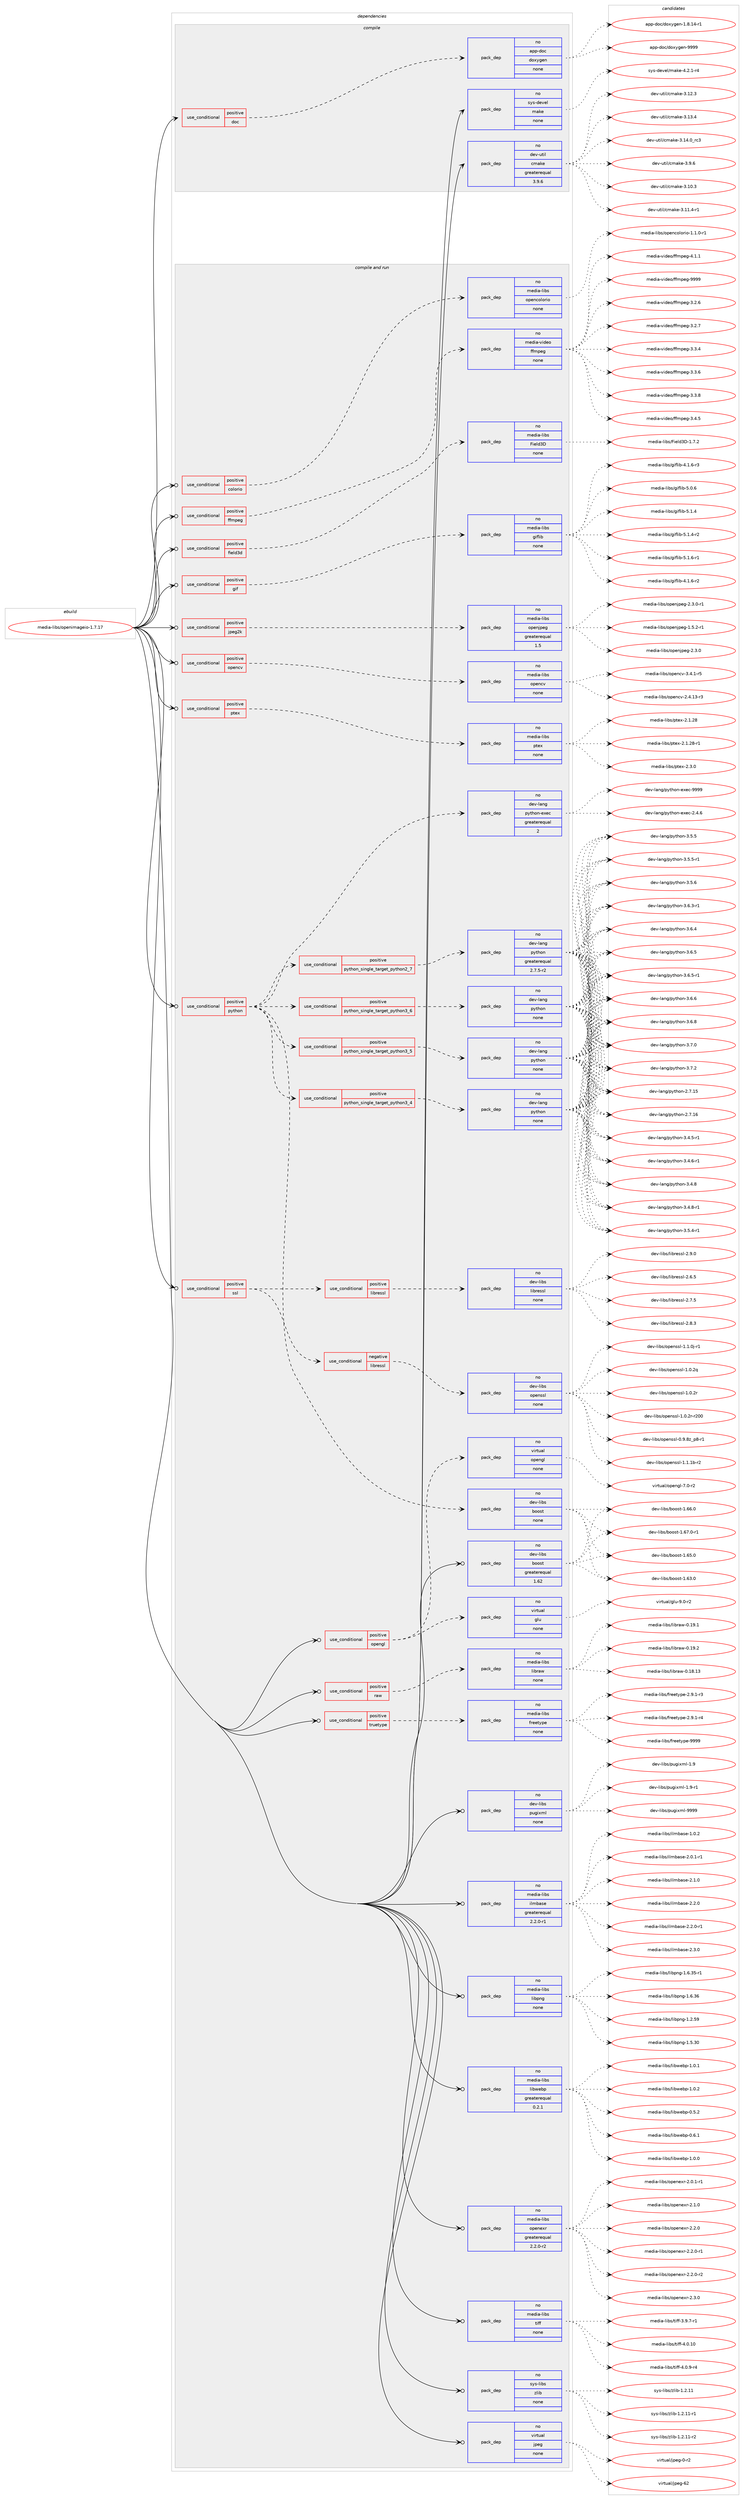 digraph prolog {

# *************
# Graph options
# *************

newrank=true;
concentrate=true;
compound=true;
graph [rankdir=LR,fontname=Helvetica,fontsize=10,ranksep=1.5];#, ranksep=2.5, nodesep=0.2];
edge  [arrowhead=vee];
node  [fontname=Helvetica,fontsize=10];

# **********
# The ebuild
# **********

subgraph cluster_leftcol {
color=gray;
rank=same;
label=<<i>ebuild</i>>;
id [label="media-libs/openimageio-1.7.17", color=red, width=4, href="../media-libs/openimageio-1.7.17.svg"];
}

# ****************
# The dependencies
# ****************

subgraph cluster_midcol {
color=gray;
label=<<i>dependencies</i>>;
subgraph cluster_compile {
fillcolor="#eeeeee";
style=filled;
label=<<i>compile</i>>;
subgraph cond435678 {
dependency1617264 [label=<<TABLE BORDER="0" CELLBORDER="1" CELLSPACING="0" CELLPADDING="4"><TR><TD ROWSPAN="3" CELLPADDING="10">use_conditional</TD></TR><TR><TD>positive</TD></TR><TR><TD>doc</TD></TR></TABLE>>, shape=none, color=red];
subgraph pack1155541 {
dependency1617265 [label=<<TABLE BORDER="0" CELLBORDER="1" CELLSPACING="0" CELLPADDING="4" WIDTH="220"><TR><TD ROWSPAN="6" CELLPADDING="30">pack_dep</TD></TR><TR><TD WIDTH="110">no</TD></TR><TR><TD>app-doc</TD></TR><TR><TD>doxygen</TD></TR><TR><TD>none</TD></TR><TR><TD></TD></TR></TABLE>>, shape=none, color=blue];
}
dependency1617264:e -> dependency1617265:w [weight=20,style="dashed",arrowhead="vee"];
}
id:e -> dependency1617264:w [weight=20,style="solid",arrowhead="vee"];
subgraph pack1155542 {
dependency1617266 [label=<<TABLE BORDER="0" CELLBORDER="1" CELLSPACING="0" CELLPADDING="4" WIDTH="220"><TR><TD ROWSPAN="6" CELLPADDING="30">pack_dep</TD></TR><TR><TD WIDTH="110">no</TD></TR><TR><TD>dev-util</TD></TR><TR><TD>cmake</TD></TR><TR><TD>greaterequal</TD></TR><TR><TD>3.9.6</TD></TR></TABLE>>, shape=none, color=blue];
}
id:e -> dependency1617266:w [weight=20,style="solid",arrowhead="vee"];
subgraph pack1155543 {
dependency1617267 [label=<<TABLE BORDER="0" CELLBORDER="1" CELLSPACING="0" CELLPADDING="4" WIDTH="220"><TR><TD ROWSPAN="6" CELLPADDING="30">pack_dep</TD></TR><TR><TD WIDTH="110">no</TD></TR><TR><TD>sys-devel</TD></TR><TR><TD>make</TD></TR><TR><TD>none</TD></TR><TR><TD></TD></TR></TABLE>>, shape=none, color=blue];
}
id:e -> dependency1617267:w [weight=20,style="solid",arrowhead="vee"];
}
subgraph cluster_compileandrun {
fillcolor="#eeeeee";
style=filled;
label=<<i>compile and run</i>>;
subgraph cond435679 {
dependency1617268 [label=<<TABLE BORDER="0" CELLBORDER="1" CELLSPACING="0" CELLPADDING="4"><TR><TD ROWSPAN="3" CELLPADDING="10">use_conditional</TD></TR><TR><TD>positive</TD></TR><TR><TD>colorio</TD></TR></TABLE>>, shape=none, color=red];
subgraph pack1155544 {
dependency1617269 [label=<<TABLE BORDER="0" CELLBORDER="1" CELLSPACING="0" CELLPADDING="4" WIDTH="220"><TR><TD ROWSPAN="6" CELLPADDING="30">pack_dep</TD></TR><TR><TD WIDTH="110">no</TD></TR><TR><TD>media-libs</TD></TR><TR><TD>opencolorio</TD></TR><TR><TD>none</TD></TR><TR><TD></TD></TR></TABLE>>, shape=none, color=blue];
}
dependency1617268:e -> dependency1617269:w [weight=20,style="dashed",arrowhead="vee"];
}
id:e -> dependency1617268:w [weight=20,style="solid",arrowhead="odotvee"];
subgraph cond435680 {
dependency1617270 [label=<<TABLE BORDER="0" CELLBORDER="1" CELLSPACING="0" CELLPADDING="4"><TR><TD ROWSPAN="3" CELLPADDING="10">use_conditional</TD></TR><TR><TD>positive</TD></TR><TR><TD>ffmpeg</TD></TR></TABLE>>, shape=none, color=red];
subgraph pack1155545 {
dependency1617271 [label=<<TABLE BORDER="0" CELLBORDER="1" CELLSPACING="0" CELLPADDING="4" WIDTH="220"><TR><TD ROWSPAN="6" CELLPADDING="30">pack_dep</TD></TR><TR><TD WIDTH="110">no</TD></TR><TR><TD>media-video</TD></TR><TR><TD>ffmpeg</TD></TR><TR><TD>none</TD></TR><TR><TD></TD></TR></TABLE>>, shape=none, color=blue];
}
dependency1617270:e -> dependency1617271:w [weight=20,style="dashed",arrowhead="vee"];
}
id:e -> dependency1617270:w [weight=20,style="solid",arrowhead="odotvee"];
subgraph cond435681 {
dependency1617272 [label=<<TABLE BORDER="0" CELLBORDER="1" CELLSPACING="0" CELLPADDING="4"><TR><TD ROWSPAN="3" CELLPADDING="10">use_conditional</TD></TR><TR><TD>positive</TD></TR><TR><TD>field3d</TD></TR></TABLE>>, shape=none, color=red];
subgraph pack1155546 {
dependency1617273 [label=<<TABLE BORDER="0" CELLBORDER="1" CELLSPACING="0" CELLPADDING="4" WIDTH="220"><TR><TD ROWSPAN="6" CELLPADDING="30">pack_dep</TD></TR><TR><TD WIDTH="110">no</TD></TR><TR><TD>media-libs</TD></TR><TR><TD>Field3D</TD></TR><TR><TD>none</TD></TR><TR><TD></TD></TR></TABLE>>, shape=none, color=blue];
}
dependency1617272:e -> dependency1617273:w [weight=20,style="dashed",arrowhead="vee"];
}
id:e -> dependency1617272:w [weight=20,style="solid",arrowhead="odotvee"];
subgraph cond435682 {
dependency1617274 [label=<<TABLE BORDER="0" CELLBORDER="1" CELLSPACING="0" CELLPADDING="4"><TR><TD ROWSPAN="3" CELLPADDING="10">use_conditional</TD></TR><TR><TD>positive</TD></TR><TR><TD>gif</TD></TR></TABLE>>, shape=none, color=red];
subgraph pack1155547 {
dependency1617275 [label=<<TABLE BORDER="0" CELLBORDER="1" CELLSPACING="0" CELLPADDING="4" WIDTH="220"><TR><TD ROWSPAN="6" CELLPADDING="30">pack_dep</TD></TR><TR><TD WIDTH="110">no</TD></TR><TR><TD>media-libs</TD></TR><TR><TD>giflib</TD></TR><TR><TD>none</TD></TR><TR><TD></TD></TR></TABLE>>, shape=none, color=blue];
}
dependency1617274:e -> dependency1617275:w [weight=20,style="dashed",arrowhead="vee"];
}
id:e -> dependency1617274:w [weight=20,style="solid",arrowhead="odotvee"];
subgraph cond435683 {
dependency1617276 [label=<<TABLE BORDER="0" CELLBORDER="1" CELLSPACING="0" CELLPADDING="4"><TR><TD ROWSPAN="3" CELLPADDING="10">use_conditional</TD></TR><TR><TD>positive</TD></TR><TR><TD>jpeg2k</TD></TR></TABLE>>, shape=none, color=red];
subgraph pack1155548 {
dependency1617277 [label=<<TABLE BORDER="0" CELLBORDER="1" CELLSPACING="0" CELLPADDING="4" WIDTH="220"><TR><TD ROWSPAN="6" CELLPADDING="30">pack_dep</TD></TR><TR><TD WIDTH="110">no</TD></TR><TR><TD>media-libs</TD></TR><TR><TD>openjpeg</TD></TR><TR><TD>greaterequal</TD></TR><TR><TD>1.5</TD></TR></TABLE>>, shape=none, color=blue];
}
dependency1617276:e -> dependency1617277:w [weight=20,style="dashed",arrowhead="vee"];
}
id:e -> dependency1617276:w [weight=20,style="solid",arrowhead="odotvee"];
subgraph cond435684 {
dependency1617278 [label=<<TABLE BORDER="0" CELLBORDER="1" CELLSPACING="0" CELLPADDING="4"><TR><TD ROWSPAN="3" CELLPADDING="10">use_conditional</TD></TR><TR><TD>positive</TD></TR><TR><TD>opencv</TD></TR></TABLE>>, shape=none, color=red];
subgraph pack1155549 {
dependency1617279 [label=<<TABLE BORDER="0" CELLBORDER="1" CELLSPACING="0" CELLPADDING="4" WIDTH="220"><TR><TD ROWSPAN="6" CELLPADDING="30">pack_dep</TD></TR><TR><TD WIDTH="110">no</TD></TR><TR><TD>media-libs</TD></TR><TR><TD>opencv</TD></TR><TR><TD>none</TD></TR><TR><TD></TD></TR></TABLE>>, shape=none, color=blue];
}
dependency1617278:e -> dependency1617279:w [weight=20,style="dashed",arrowhead="vee"];
}
id:e -> dependency1617278:w [weight=20,style="solid",arrowhead="odotvee"];
subgraph cond435685 {
dependency1617280 [label=<<TABLE BORDER="0" CELLBORDER="1" CELLSPACING="0" CELLPADDING="4"><TR><TD ROWSPAN="3" CELLPADDING="10">use_conditional</TD></TR><TR><TD>positive</TD></TR><TR><TD>opengl</TD></TR></TABLE>>, shape=none, color=red];
subgraph pack1155550 {
dependency1617281 [label=<<TABLE BORDER="0" CELLBORDER="1" CELLSPACING="0" CELLPADDING="4" WIDTH="220"><TR><TD ROWSPAN="6" CELLPADDING="30">pack_dep</TD></TR><TR><TD WIDTH="110">no</TD></TR><TR><TD>virtual</TD></TR><TR><TD>glu</TD></TR><TR><TD>none</TD></TR><TR><TD></TD></TR></TABLE>>, shape=none, color=blue];
}
dependency1617280:e -> dependency1617281:w [weight=20,style="dashed",arrowhead="vee"];
subgraph pack1155551 {
dependency1617282 [label=<<TABLE BORDER="0" CELLBORDER="1" CELLSPACING="0" CELLPADDING="4" WIDTH="220"><TR><TD ROWSPAN="6" CELLPADDING="30">pack_dep</TD></TR><TR><TD WIDTH="110">no</TD></TR><TR><TD>virtual</TD></TR><TR><TD>opengl</TD></TR><TR><TD>none</TD></TR><TR><TD></TD></TR></TABLE>>, shape=none, color=blue];
}
dependency1617280:e -> dependency1617282:w [weight=20,style="dashed",arrowhead="vee"];
}
id:e -> dependency1617280:w [weight=20,style="solid",arrowhead="odotvee"];
subgraph cond435686 {
dependency1617283 [label=<<TABLE BORDER="0" CELLBORDER="1" CELLSPACING="0" CELLPADDING="4"><TR><TD ROWSPAN="3" CELLPADDING="10">use_conditional</TD></TR><TR><TD>positive</TD></TR><TR><TD>ptex</TD></TR></TABLE>>, shape=none, color=red];
subgraph pack1155552 {
dependency1617284 [label=<<TABLE BORDER="0" CELLBORDER="1" CELLSPACING="0" CELLPADDING="4" WIDTH="220"><TR><TD ROWSPAN="6" CELLPADDING="30">pack_dep</TD></TR><TR><TD WIDTH="110">no</TD></TR><TR><TD>media-libs</TD></TR><TR><TD>ptex</TD></TR><TR><TD>none</TD></TR><TR><TD></TD></TR></TABLE>>, shape=none, color=blue];
}
dependency1617283:e -> dependency1617284:w [weight=20,style="dashed",arrowhead="vee"];
}
id:e -> dependency1617283:w [weight=20,style="solid",arrowhead="odotvee"];
subgraph cond435687 {
dependency1617285 [label=<<TABLE BORDER="0" CELLBORDER="1" CELLSPACING="0" CELLPADDING="4"><TR><TD ROWSPAN="3" CELLPADDING="10">use_conditional</TD></TR><TR><TD>positive</TD></TR><TR><TD>python</TD></TR></TABLE>>, shape=none, color=red];
subgraph cond435688 {
dependency1617286 [label=<<TABLE BORDER="0" CELLBORDER="1" CELLSPACING="0" CELLPADDING="4"><TR><TD ROWSPAN="3" CELLPADDING="10">use_conditional</TD></TR><TR><TD>positive</TD></TR><TR><TD>python_single_target_python2_7</TD></TR></TABLE>>, shape=none, color=red];
subgraph pack1155553 {
dependency1617287 [label=<<TABLE BORDER="0" CELLBORDER="1" CELLSPACING="0" CELLPADDING="4" WIDTH="220"><TR><TD ROWSPAN="6" CELLPADDING="30">pack_dep</TD></TR><TR><TD WIDTH="110">no</TD></TR><TR><TD>dev-lang</TD></TR><TR><TD>python</TD></TR><TR><TD>greaterequal</TD></TR><TR><TD>2.7.5-r2</TD></TR></TABLE>>, shape=none, color=blue];
}
dependency1617286:e -> dependency1617287:w [weight=20,style="dashed",arrowhead="vee"];
}
dependency1617285:e -> dependency1617286:w [weight=20,style="dashed",arrowhead="vee"];
subgraph cond435689 {
dependency1617288 [label=<<TABLE BORDER="0" CELLBORDER="1" CELLSPACING="0" CELLPADDING="4"><TR><TD ROWSPAN="3" CELLPADDING="10">use_conditional</TD></TR><TR><TD>positive</TD></TR><TR><TD>python_single_target_python3_4</TD></TR></TABLE>>, shape=none, color=red];
subgraph pack1155554 {
dependency1617289 [label=<<TABLE BORDER="0" CELLBORDER="1" CELLSPACING="0" CELLPADDING="4" WIDTH="220"><TR><TD ROWSPAN="6" CELLPADDING="30">pack_dep</TD></TR><TR><TD WIDTH="110">no</TD></TR><TR><TD>dev-lang</TD></TR><TR><TD>python</TD></TR><TR><TD>none</TD></TR><TR><TD></TD></TR></TABLE>>, shape=none, color=blue];
}
dependency1617288:e -> dependency1617289:w [weight=20,style="dashed",arrowhead="vee"];
}
dependency1617285:e -> dependency1617288:w [weight=20,style="dashed",arrowhead="vee"];
subgraph cond435690 {
dependency1617290 [label=<<TABLE BORDER="0" CELLBORDER="1" CELLSPACING="0" CELLPADDING="4"><TR><TD ROWSPAN="3" CELLPADDING="10">use_conditional</TD></TR><TR><TD>positive</TD></TR><TR><TD>python_single_target_python3_5</TD></TR></TABLE>>, shape=none, color=red];
subgraph pack1155555 {
dependency1617291 [label=<<TABLE BORDER="0" CELLBORDER="1" CELLSPACING="0" CELLPADDING="4" WIDTH="220"><TR><TD ROWSPAN="6" CELLPADDING="30">pack_dep</TD></TR><TR><TD WIDTH="110">no</TD></TR><TR><TD>dev-lang</TD></TR><TR><TD>python</TD></TR><TR><TD>none</TD></TR><TR><TD></TD></TR></TABLE>>, shape=none, color=blue];
}
dependency1617290:e -> dependency1617291:w [weight=20,style="dashed",arrowhead="vee"];
}
dependency1617285:e -> dependency1617290:w [weight=20,style="dashed",arrowhead="vee"];
subgraph cond435691 {
dependency1617292 [label=<<TABLE BORDER="0" CELLBORDER="1" CELLSPACING="0" CELLPADDING="4"><TR><TD ROWSPAN="3" CELLPADDING="10">use_conditional</TD></TR><TR><TD>positive</TD></TR><TR><TD>python_single_target_python3_6</TD></TR></TABLE>>, shape=none, color=red];
subgraph pack1155556 {
dependency1617293 [label=<<TABLE BORDER="0" CELLBORDER="1" CELLSPACING="0" CELLPADDING="4" WIDTH="220"><TR><TD ROWSPAN="6" CELLPADDING="30">pack_dep</TD></TR><TR><TD WIDTH="110">no</TD></TR><TR><TD>dev-lang</TD></TR><TR><TD>python</TD></TR><TR><TD>none</TD></TR><TR><TD></TD></TR></TABLE>>, shape=none, color=blue];
}
dependency1617292:e -> dependency1617293:w [weight=20,style="dashed",arrowhead="vee"];
}
dependency1617285:e -> dependency1617292:w [weight=20,style="dashed",arrowhead="vee"];
subgraph pack1155557 {
dependency1617294 [label=<<TABLE BORDER="0" CELLBORDER="1" CELLSPACING="0" CELLPADDING="4" WIDTH="220"><TR><TD ROWSPAN="6" CELLPADDING="30">pack_dep</TD></TR><TR><TD WIDTH="110">no</TD></TR><TR><TD>dev-lang</TD></TR><TR><TD>python-exec</TD></TR><TR><TD>greaterequal</TD></TR><TR><TD>2</TD></TR></TABLE>>, shape=none, color=blue];
}
dependency1617285:e -> dependency1617294:w [weight=20,style="dashed",arrowhead="vee"];
subgraph pack1155558 {
dependency1617295 [label=<<TABLE BORDER="0" CELLBORDER="1" CELLSPACING="0" CELLPADDING="4" WIDTH="220"><TR><TD ROWSPAN="6" CELLPADDING="30">pack_dep</TD></TR><TR><TD WIDTH="110">no</TD></TR><TR><TD>dev-libs</TD></TR><TR><TD>boost</TD></TR><TR><TD>none</TD></TR><TR><TD></TD></TR></TABLE>>, shape=none, color=blue];
}
dependency1617285:e -> dependency1617295:w [weight=20,style="dashed",arrowhead="vee"];
}
id:e -> dependency1617285:w [weight=20,style="solid",arrowhead="odotvee"];
subgraph cond435692 {
dependency1617296 [label=<<TABLE BORDER="0" CELLBORDER="1" CELLSPACING="0" CELLPADDING="4"><TR><TD ROWSPAN="3" CELLPADDING="10">use_conditional</TD></TR><TR><TD>positive</TD></TR><TR><TD>raw</TD></TR></TABLE>>, shape=none, color=red];
subgraph pack1155559 {
dependency1617297 [label=<<TABLE BORDER="0" CELLBORDER="1" CELLSPACING="0" CELLPADDING="4" WIDTH="220"><TR><TD ROWSPAN="6" CELLPADDING="30">pack_dep</TD></TR><TR><TD WIDTH="110">no</TD></TR><TR><TD>media-libs</TD></TR><TR><TD>libraw</TD></TR><TR><TD>none</TD></TR><TR><TD></TD></TR></TABLE>>, shape=none, color=blue];
}
dependency1617296:e -> dependency1617297:w [weight=20,style="dashed",arrowhead="vee"];
}
id:e -> dependency1617296:w [weight=20,style="solid",arrowhead="odotvee"];
subgraph cond435693 {
dependency1617298 [label=<<TABLE BORDER="0" CELLBORDER="1" CELLSPACING="0" CELLPADDING="4"><TR><TD ROWSPAN="3" CELLPADDING="10">use_conditional</TD></TR><TR><TD>positive</TD></TR><TR><TD>ssl</TD></TR></TABLE>>, shape=none, color=red];
subgraph cond435694 {
dependency1617299 [label=<<TABLE BORDER="0" CELLBORDER="1" CELLSPACING="0" CELLPADDING="4"><TR><TD ROWSPAN="3" CELLPADDING="10">use_conditional</TD></TR><TR><TD>negative</TD></TR><TR><TD>libressl</TD></TR></TABLE>>, shape=none, color=red];
subgraph pack1155560 {
dependency1617300 [label=<<TABLE BORDER="0" CELLBORDER="1" CELLSPACING="0" CELLPADDING="4" WIDTH="220"><TR><TD ROWSPAN="6" CELLPADDING="30">pack_dep</TD></TR><TR><TD WIDTH="110">no</TD></TR><TR><TD>dev-libs</TD></TR><TR><TD>openssl</TD></TR><TR><TD>none</TD></TR><TR><TD></TD></TR></TABLE>>, shape=none, color=blue];
}
dependency1617299:e -> dependency1617300:w [weight=20,style="dashed",arrowhead="vee"];
}
dependency1617298:e -> dependency1617299:w [weight=20,style="dashed",arrowhead="vee"];
subgraph cond435695 {
dependency1617301 [label=<<TABLE BORDER="0" CELLBORDER="1" CELLSPACING="0" CELLPADDING="4"><TR><TD ROWSPAN="3" CELLPADDING="10">use_conditional</TD></TR><TR><TD>positive</TD></TR><TR><TD>libressl</TD></TR></TABLE>>, shape=none, color=red];
subgraph pack1155561 {
dependency1617302 [label=<<TABLE BORDER="0" CELLBORDER="1" CELLSPACING="0" CELLPADDING="4" WIDTH="220"><TR><TD ROWSPAN="6" CELLPADDING="30">pack_dep</TD></TR><TR><TD WIDTH="110">no</TD></TR><TR><TD>dev-libs</TD></TR><TR><TD>libressl</TD></TR><TR><TD>none</TD></TR><TR><TD></TD></TR></TABLE>>, shape=none, color=blue];
}
dependency1617301:e -> dependency1617302:w [weight=20,style="dashed",arrowhead="vee"];
}
dependency1617298:e -> dependency1617301:w [weight=20,style="dashed",arrowhead="vee"];
}
id:e -> dependency1617298:w [weight=20,style="solid",arrowhead="odotvee"];
subgraph cond435696 {
dependency1617303 [label=<<TABLE BORDER="0" CELLBORDER="1" CELLSPACING="0" CELLPADDING="4"><TR><TD ROWSPAN="3" CELLPADDING="10">use_conditional</TD></TR><TR><TD>positive</TD></TR><TR><TD>truetype</TD></TR></TABLE>>, shape=none, color=red];
subgraph pack1155562 {
dependency1617304 [label=<<TABLE BORDER="0" CELLBORDER="1" CELLSPACING="0" CELLPADDING="4" WIDTH="220"><TR><TD ROWSPAN="6" CELLPADDING="30">pack_dep</TD></TR><TR><TD WIDTH="110">no</TD></TR><TR><TD>media-libs</TD></TR><TR><TD>freetype</TD></TR><TR><TD>none</TD></TR><TR><TD></TD></TR></TABLE>>, shape=none, color=blue];
}
dependency1617303:e -> dependency1617304:w [weight=20,style="dashed",arrowhead="vee"];
}
id:e -> dependency1617303:w [weight=20,style="solid",arrowhead="odotvee"];
subgraph pack1155563 {
dependency1617305 [label=<<TABLE BORDER="0" CELLBORDER="1" CELLSPACING="0" CELLPADDING="4" WIDTH="220"><TR><TD ROWSPAN="6" CELLPADDING="30">pack_dep</TD></TR><TR><TD WIDTH="110">no</TD></TR><TR><TD>dev-libs</TD></TR><TR><TD>boost</TD></TR><TR><TD>greaterequal</TD></TR><TR><TD>1.62</TD></TR></TABLE>>, shape=none, color=blue];
}
id:e -> dependency1617305:w [weight=20,style="solid",arrowhead="odotvee"];
subgraph pack1155564 {
dependency1617306 [label=<<TABLE BORDER="0" CELLBORDER="1" CELLSPACING="0" CELLPADDING="4" WIDTH="220"><TR><TD ROWSPAN="6" CELLPADDING="30">pack_dep</TD></TR><TR><TD WIDTH="110">no</TD></TR><TR><TD>dev-libs</TD></TR><TR><TD>pugixml</TD></TR><TR><TD>none</TD></TR><TR><TD></TD></TR></TABLE>>, shape=none, color=blue];
}
id:e -> dependency1617306:w [weight=20,style="solid",arrowhead="odotvee"];
subgraph pack1155565 {
dependency1617307 [label=<<TABLE BORDER="0" CELLBORDER="1" CELLSPACING="0" CELLPADDING="4" WIDTH="220"><TR><TD ROWSPAN="6" CELLPADDING="30">pack_dep</TD></TR><TR><TD WIDTH="110">no</TD></TR><TR><TD>media-libs</TD></TR><TR><TD>ilmbase</TD></TR><TR><TD>greaterequal</TD></TR><TR><TD>2.2.0-r1</TD></TR></TABLE>>, shape=none, color=blue];
}
id:e -> dependency1617307:w [weight=20,style="solid",arrowhead="odotvee"];
subgraph pack1155566 {
dependency1617308 [label=<<TABLE BORDER="0" CELLBORDER="1" CELLSPACING="0" CELLPADDING="4" WIDTH="220"><TR><TD ROWSPAN="6" CELLPADDING="30">pack_dep</TD></TR><TR><TD WIDTH="110">no</TD></TR><TR><TD>media-libs</TD></TR><TR><TD>libpng</TD></TR><TR><TD>none</TD></TR><TR><TD></TD></TR></TABLE>>, shape=none, color=blue];
}
id:e -> dependency1617308:w [weight=20,style="solid",arrowhead="odotvee"];
subgraph pack1155567 {
dependency1617309 [label=<<TABLE BORDER="0" CELLBORDER="1" CELLSPACING="0" CELLPADDING="4" WIDTH="220"><TR><TD ROWSPAN="6" CELLPADDING="30">pack_dep</TD></TR><TR><TD WIDTH="110">no</TD></TR><TR><TD>media-libs</TD></TR><TR><TD>libwebp</TD></TR><TR><TD>greaterequal</TD></TR><TR><TD>0.2.1</TD></TR></TABLE>>, shape=none, color=blue];
}
id:e -> dependency1617309:w [weight=20,style="solid",arrowhead="odotvee"];
subgraph pack1155568 {
dependency1617310 [label=<<TABLE BORDER="0" CELLBORDER="1" CELLSPACING="0" CELLPADDING="4" WIDTH="220"><TR><TD ROWSPAN="6" CELLPADDING="30">pack_dep</TD></TR><TR><TD WIDTH="110">no</TD></TR><TR><TD>media-libs</TD></TR><TR><TD>openexr</TD></TR><TR><TD>greaterequal</TD></TR><TR><TD>2.2.0-r2</TD></TR></TABLE>>, shape=none, color=blue];
}
id:e -> dependency1617310:w [weight=20,style="solid",arrowhead="odotvee"];
subgraph pack1155569 {
dependency1617311 [label=<<TABLE BORDER="0" CELLBORDER="1" CELLSPACING="0" CELLPADDING="4" WIDTH="220"><TR><TD ROWSPAN="6" CELLPADDING="30">pack_dep</TD></TR><TR><TD WIDTH="110">no</TD></TR><TR><TD>media-libs</TD></TR><TR><TD>tiff</TD></TR><TR><TD>none</TD></TR><TR><TD></TD></TR></TABLE>>, shape=none, color=blue];
}
id:e -> dependency1617311:w [weight=20,style="solid",arrowhead="odotvee"];
subgraph pack1155570 {
dependency1617312 [label=<<TABLE BORDER="0" CELLBORDER="1" CELLSPACING="0" CELLPADDING="4" WIDTH="220"><TR><TD ROWSPAN="6" CELLPADDING="30">pack_dep</TD></TR><TR><TD WIDTH="110">no</TD></TR><TR><TD>sys-libs</TD></TR><TR><TD>zlib</TD></TR><TR><TD>none</TD></TR><TR><TD></TD></TR></TABLE>>, shape=none, color=blue];
}
id:e -> dependency1617312:w [weight=20,style="solid",arrowhead="odotvee"];
subgraph pack1155571 {
dependency1617313 [label=<<TABLE BORDER="0" CELLBORDER="1" CELLSPACING="0" CELLPADDING="4" WIDTH="220"><TR><TD ROWSPAN="6" CELLPADDING="30">pack_dep</TD></TR><TR><TD WIDTH="110">no</TD></TR><TR><TD>virtual</TD></TR><TR><TD>jpeg</TD></TR><TR><TD>none</TD></TR><TR><TD></TD></TR></TABLE>>, shape=none, color=blue];
}
id:e -> dependency1617313:w [weight=20,style="solid",arrowhead="odotvee"];
}
subgraph cluster_run {
fillcolor="#eeeeee";
style=filled;
label=<<i>run</i>>;
}
}

# **************
# The candidates
# **************

subgraph cluster_choices {
rank=same;
color=gray;
label=<<i>candidates</i>>;

subgraph choice1155541 {
color=black;
nodesep=1;
choice97112112451001119947100111120121103101110454946564649524511449 [label="app-doc/doxygen-1.8.14-r1", color=red, width=4,href="../app-doc/doxygen-1.8.14-r1.svg"];
choice971121124510011199471001111201211031011104557575757 [label="app-doc/doxygen-9999", color=red, width=4,href="../app-doc/doxygen-9999.svg"];
dependency1617265:e -> choice97112112451001119947100111120121103101110454946564649524511449:w [style=dotted,weight="100"];
dependency1617265:e -> choice971121124510011199471001111201211031011104557575757:w [style=dotted,weight="100"];
}
subgraph choice1155542 {
color=black;
nodesep=1;
choice1001011184511711610510847991099710710145514649484651 [label="dev-util/cmake-3.10.3", color=red, width=4,href="../dev-util/cmake-3.10.3.svg"];
choice10010111845117116105108479910997107101455146494946524511449 [label="dev-util/cmake-3.11.4-r1", color=red, width=4,href="../dev-util/cmake-3.11.4-r1.svg"];
choice1001011184511711610510847991099710710145514649504651 [label="dev-util/cmake-3.12.3", color=red, width=4,href="../dev-util/cmake-3.12.3.svg"];
choice1001011184511711610510847991099710710145514649514652 [label="dev-util/cmake-3.13.4", color=red, width=4,href="../dev-util/cmake-3.13.4.svg"];
choice1001011184511711610510847991099710710145514649524648951149951 [label="dev-util/cmake-3.14.0_rc3", color=red, width=4,href="../dev-util/cmake-3.14.0_rc3.svg"];
choice10010111845117116105108479910997107101455146574654 [label="dev-util/cmake-3.9.6", color=red, width=4,href="../dev-util/cmake-3.9.6.svg"];
dependency1617266:e -> choice1001011184511711610510847991099710710145514649484651:w [style=dotted,weight="100"];
dependency1617266:e -> choice10010111845117116105108479910997107101455146494946524511449:w [style=dotted,weight="100"];
dependency1617266:e -> choice1001011184511711610510847991099710710145514649504651:w [style=dotted,weight="100"];
dependency1617266:e -> choice1001011184511711610510847991099710710145514649514652:w [style=dotted,weight="100"];
dependency1617266:e -> choice1001011184511711610510847991099710710145514649524648951149951:w [style=dotted,weight="100"];
dependency1617266:e -> choice10010111845117116105108479910997107101455146574654:w [style=dotted,weight="100"];
}
subgraph choice1155543 {
color=black;
nodesep=1;
choice1151211154510010111810110847109971071014552465046494511452 [label="sys-devel/make-4.2.1-r4", color=red, width=4,href="../sys-devel/make-4.2.1-r4.svg"];
dependency1617267:e -> choice1151211154510010111810110847109971071014552465046494511452:w [style=dotted,weight="100"];
}
subgraph choice1155544 {
color=black;
nodesep=1;
choice10910110010597451081059811547111112101110991111081111141051114549464946484511449 [label="media-libs/opencolorio-1.1.0-r1", color=red, width=4,href="../media-libs/opencolorio-1.1.0-r1.svg"];
dependency1617269:e -> choice10910110010597451081059811547111112101110991111081111141051114549464946484511449:w [style=dotted,weight="100"];
}
subgraph choice1155545 {
color=black;
nodesep=1;
choice109101100105974511810510010111147102102109112101103455146504654 [label="media-video/ffmpeg-3.2.6", color=red, width=4,href="../media-video/ffmpeg-3.2.6.svg"];
choice109101100105974511810510010111147102102109112101103455146504655 [label="media-video/ffmpeg-3.2.7", color=red, width=4,href="../media-video/ffmpeg-3.2.7.svg"];
choice109101100105974511810510010111147102102109112101103455146514652 [label="media-video/ffmpeg-3.3.4", color=red, width=4,href="../media-video/ffmpeg-3.3.4.svg"];
choice109101100105974511810510010111147102102109112101103455146514654 [label="media-video/ffmpeg-3.3.6", color=red, width=4,href="../media-video/ffmpeg-3.3.6.svg"];
choice109101100105974511810510010111147102102109112101103455146514656 [label="media-video/ffmpeg-3.3.8", color=red, width=4,href="../media-video/ffmpeg-3.3.8.svg"];
choice109101100105974511810510010111147102102109112101103455146524653 [label="media-video/ffmpeg-3.4.5", color=red, width=4,href="../media-video/ffmpeg-3.4.5.svg"];
choice109101100105974511810510010111147102102109112101103455246494649 [label="media-video/ffmpeg-4.1.1", color=red, width=4,href="../media-video/ffmpeg-4.1.1.svg"];
choice1091011001059745118105100101111471021021091121011034557575757 [label="media-video/ffmpeg-9999", color=red, width=4,href="../media-video/ffmpeg-9999.svg"];
dependency1617271:e -> choice109101100105974511810510010111147102102109112101103455146504654:w [style=dotted,weight="100"];
dependency1617271:e -> choice109101100105974511810510010111147102102109112101103455146504655:w [style=dotted,weight="100"];
dependency1617271:e -> choice109101100105974511810510010111147102102109112101103455146514652:w [style=dotted,weight="100"];
dependency1617271:e -> choice109101100105974511810510010111147102102109112101103455146514654:w [style=dotted,weight="100"];
dependency1617271:e -> choice109101100105974511810510010111147102102109112101103455146514656:w [style=dotted,weight="100"];
dependency1617271:e -> choice109101100105974511810510010111147102102109112101103455146524653:w [style=dotted,weight="100"];
dependency1617271:e -> choice109101100105974511810510010111147102102109112101103455246494649:w [style=dotted,weight="100"];
dependency1617271:e -> choice1091011001059745118105100101111471021021091121011034557575757:w [style=dotted,weight="100"];
}
subgraph choice1155546 {
color=black;
nodesep=1;
choice10910110010597451081059811547701051011081005168454946554650 [label="media-libs/Field3D-1.7.2", color=red, width=4,href="../media-libs/Field3D-1.7.2.svg"];
dependency1617273:e -> choice10910110010597451081059811547701051011081005168454946554650:w [style=dotted,weight="100"];
}
subgraph choice1155547 {
color=black;
nodesep=1;
choice10910110010597451081059811547103105102108105984552464946544511450 [label="media-libs/giflib-4.1.6-r2", color=red, width=4,href="../media-libs/giflib-4.1.6-r2.svg"];
choice10910110010597451081059811547103105102108105984552464946544511451 [label="media-libs/giflib-4.1.6-r3", color=red, width=4,href="../media-libs/giflib-4.1.6-r3.svg"];
choice1091011001059745108105981154710310510210810598455346484654 [label="media-libs/giflib-5.0.6", color=red, width=4,href="../media-libs/giflib-5.0.6.svg"];
choice1091011001059745108105981154710310510210810598455346494652 [label="media-libs/giflib-5.1.4", color=red, width=4,href="../media-libs/giflib-5.1.4.svg"];
choice10910110010597451081059811547103105102108105984553464946524511450 [label="media-libs/giflib-5.1.4-r2", color=red, width=4,href="../media-libs/giflib-5.1.4-r2.svg"];
choice10910110010597451081059811547103105102108105984553464946544511449 [label="media-libs/giflib-5.1.6-r1", color=red, width=4,href="../media-libs/giflib-5.1.6-r1.svg"];
dependency1617275:e -> choice10910110010597451081059811547103105102108105984552464946544511450:w [style=dotted,weight="100"];
dependency1617275:e -> choice10910110010597451081059811547103105102108105984552464946544511451:w [style=dotted,weight="100"];
dependency1617275:e -> choice1091011001059745108105981154710310510210810598455346484654:w [style=dotted,weight="100"];
dependency1617275:e -> choice1091011001059745108105981154710310510210810598455346494652:w [style=dotted,weight="100"];
dependency1617275:e -> choice10910110010597451081059811547103105102108105984553464946524511450:w [style=dotted,weight="100"];
dependency1617275:e -> choice10910110010597451081059811547103105102108105984553464946544511449:w [style=dotted,weight="100"];
}
subgraph choice1155548 {
color=black;
nodesep=1;
choice109101100105974510810598115471111121011101061121011034549465346504511449 [label="media-libs/openjpeg-1.5.2-r1", color=red, width=4,href="../media-libs/openjpeg-1.5.2-r1.svg"];
choice10910110010597451081059811547111112101110106112101103455046514648 [label="media-libs/openjpeg-2.3.0", color=red, width=4,href="../media-libs/openjpeg-2.3.0.svg"];
choice109101100105974510810598115471111121011101061121011034550465146484511449 [label="media-libs/openjpeg-2.3.0-r1", color=red, width=4,href="../media-libs/openjpeg-2.3.0-r1.svg"];
dependency1617277:e -> choice109101100105974510810598115471111121011101061121011034549465346504511449:w [style=dotted,weight="100"];
dependency1617277:e -> choice10910110010597451081059811547111112101110106112101103455046514648:w [style=dotted,weight="100"];
dependency1617277:e -> choice109101100105974510810598115471111121011101061121011034550465146484511449:w [style=dotted,weight="100"];
}
subgraph choice1155549 {
color=black;
nodesep=1;
choice1091011001059745108105981154711111210111099118455046524649514511451 [label="media-libs/opencv-2.4.13-r3", color=red, width=4,href="../media-libs/opencv-2.4.13-r3.svg"];
choice10910110010597451081059811547111112101110991184551465246494511453 [label="media-libs/opencv-3.4.1-r5", color=red, width=4,href="../media-libs/opencv-3.4.1-r5.svg"];
dependency1617279:e -> choice1091011001059745108105981154711111210111099118455046524649514511451:w [style=dotted,weight="100"];
dependency1617279:e -> choice10910110010597451081059811547111112101110991184551465246494511453:w [style=dotted,weight="100"];
}
subgraph choice1155550 {
color=black;
nodesep=1;
choice1181051141161179710847103108117455746484511450 [label="virtual/glu-9.0-r2", color=red, width=4,href="../virtual/glu-9.0-r2.svg"];
dependency1617281:e -> choice1181051141161179710847103108117455746484511450:w [style=dotted,weight="100"];
}
subgraph choice1155551 {
color=black;
nodesep=1;
choice1181051141161179710847111112101110103108455546484511450 [label="virtual/opengl-7.0-r2", color=red, width=4,href="../virtual/opengl-7.0-r2.svg"];
dependency1617282:e -> choice1181051141161179710847111112101110103108455546484511450:w [style=dotted,weight="100"];
}
subgraph choice1155552 {
color=black;
nodesep=1;
choice1091011001059745108105981154711211610112045504649465056 [label="media-libs/ptex-2.1.28", color=red, width=4,href="../media-libs/ptex-2.1.28.svg"];
choice10910110010597451081059811547112116101120455046494650564511449 [label="media-libs/ptex-2.1.28-r1", color=red, width=4,href="../media-libs/ptex-2.1.28-r1.svg"];
choice10910110010597451081059811547112116101120455046514648 [label="media-libs/ptex-2.3.0", color=red, width=4,href="../media-libs/ptex-2.3.0.svg"];
dependency1617284:e -> choice1091011001059745108105981154711211610112045504649465056:w [style=dotted,weight="100"];
dependency1617284:e -> choice10910110010597451081059811547112116101120455046494650564511449:w [style=dotted,weight="100"];
dependency1617284:e -> choice10910110010597451081059811547112116101120455046514648:w [style=dotted,weight="100"];
}
subgraph choice1155553 {
color=black;
nodesep=1;
choice10010111845108971101034711212111610411111045504655464953 [label="dev-lang/python-2.7.15", color=red, width=4,href="../dev-lang/python-2.7.15.svg"];
choice10010111845108971101034711212111610411111045504655464954 [label="dev-lang/python-2.7.16", color=red, width=4,href="../dev-lang/python-2.7.16.svg"];
choice1001011184510897110103471121211161041111104551465246534511449 [label="dev-lang/python-3.4.5-r1", color=red, width=4,href="../dev-lang/python-3.4.5-r1.svg"];
choice1001011184510897110103471121211161041111104551465246544511449 [label="dev-lang/python-3.4.6-r1", color=red, width=4,href="../dev-lang/python-3.4.6-r1.svg"];
choice100101118451089711010347112121116104111110455146524656 [label="dev-lang/python-3.4.8", color=red, width=4,href="../dev-lang/python-3.4.8.svg"];
choice1001011184510897110103471121211161041111104551465246564511449 [label="dev-lang/python-3.4.8-r1", color=red, width=4,href="../dev-lang/python-3.4.8-r1.svg"];
choice1001011184510897110103471121211161041111104551465346524511449 [label="dev-lang/python-3.5.4-r1", color=red, width=4,href="../dev-lang/python-3.5.4-r1.svg"];
choice100101118451089711010347112121116104111110455146534653 [label="dev-lang/python-3.5.5", color=red, width=4,href="../dev-lang/python-3.5.5.svg"];
choice1001011184510897110103471121211161041111104551465346534511449 [label="dev-lang/python-3.5.5-r1", color=red, width=4,href="../dev-lang/python-3.5.5-r1.svg"];
choice100101118451089711010347112121116104111110455146534654 [label="dev-lang/python-3.5.6", color=red, width=4,href="../dev-lang/python-3.5.6.svg"];
choice1001011184510897110103471121211161041111104551465446514511449 [label="dev-lang/python-3.6.3-r1", color=red, width=4,href="../dev-lang/python-3.6.3-r1.svg"];
choice100101118451089711010347112121116104111110455146544652 [label="dev-lang/python-3.6.4", color=red, width=4,href="../dev-lang/python-3.6.4.svg"];
choice100101118451089711010347112121116104111110455146544653 [label="dev-lang/python-3.6.5", color=red, width=4,href="../dev-lang/python-3.6.5.svg"];
choice1001011184510897110103471121211161041111104551465446534511449 [label="dev-lang/python-3.6.5-r1", color=red, width=4,href="../dev-lang/python-3.6.5-r1.svg"];
choice100101118451089711010347112121116104111110455146544654 [label="dev-lang/python-3.6.6", color=red, width=4,href="../dev-lang/python-3.6.6.svg"];
choice100101118451089711010347112121116104111110455146544656 [label="dev-lang/python-3.6.8", color=red, width=4,href="../dev-lang/python-3.6.8.svg"];
choice100101118451089711010347112121116104111110455146554648 [label="dev-lang/python-3.7.0", color=red, width=4,href="../dev-lang/python-3.7.0.svg"];
choice100101118451089711010347112121116104111110455146554650 [label="dev-lang/python-3.7.2", color=red, width=4,href="../dev-lang/python-3.7.2.svg"];
dependency1617287:e -> choice10010111845108971101034711212111610411111045504655464953:w [style=dotted,weight="100"];
dependency1617287:e -> choice10010111845108971101034711212111610411111045504655464954:w [style=dotted,weight="100"];
dependency1617287:e -> choice1001011184510897110103471121211161041111104551465246534511449:w [style=dotted,weight="100"];
dependency1617287:e -> choice1001011184510897110103471121211161041111104551465246544511449:w [style=dotted,weight="100"];
dependency1617287:e -> choice100101118451089711010347112121116104111110455146524656:w [style=dotted,weight="100"];
dependency1617287:e -> choice1001011184510897110103471121211161041111104551465246564511449:w [style=dotted,weight="100"];
dependency1617287:e -> choice1001011184510897110103471121211161041111104551465346524511449:w [style=dotted,weight="100"];
dependency1617287:e -> choice100101118451089711010347112121116104111110455146534653:w [style=dotted,weight="100"];
dependency1617287:e -> choice1001011184510897110103471121211161041111104551465346534511449:w [style=dotted,weight="100"];
dependency1617287:e -> choice100101118451089711010347112121116104111110455146534654:w [style=dotted,weight="100"];
dependency1617287:e -> choice1001011184510897110103471121211161041111104551465446514511449:w [style=dotted,weight="100"];
dependency1617287:e -> choice100101118451089711010347112121116104111110455146544652:w [style=dotted,weight="100"];
dependency1617287:e -> choice100101118451089711010347112121116104111110455146544653:w [style=dotted,weight="100"];
dependency1617287:e -> choice1001011184510897110103471121211161041111104551465446534511449:w [style=dotted,weight="100"];
dependency1617287:e -> choice100101118451089711010347112121116104111110455146544654:w [style=dotted,weight="100"];
dependency1617287:e -> choice100101118451089711010347112121116104111110455146544656:w [style=dotted,weight="100"];
dependency1617287:e -> choice100101118451089711010347112121116104111110455146554648:w [style=dotted,weight="100"];
dependency1617287:e -> choice100101118451089711010347112121116104111110455146554650:w [style=dotted,weight="100"];
}
subgraph choice1155554 {
color=black;
nodesep=1;
choice10010111845108971101034711212111610411111045504655464953 [label="dev-lang/python-2.7.15", color=red, width=4,href="../dev-lang/python-2.7.15.svg"];
choice10010111845108971101034711212111610411111045504655464954 [label="dev-lang/python-2.7.16", color=red, width=4,href="../dev-lang/python-2.7.16.svg"];
choice1001011184510897110103471121211161041111104551465246534511449 [label="dev-lang/python-3.4.5-r1", color=red, width=4,href="../dev-lang/python-3.4.5-r1.svg"];
choice1001011184510897110103471121211161041111104551465246544511449 [label="dev-lang/python-3.4.6-r1", color=red, width=4,href="../dev-lang/python-3.4.6-r1.svg"];
choice100101118451089711010347112121116104111110455146524656 [label="dev-lang/python-3.4.8", color=red, width=4,href="../dev-lang/python-3.4.8.svg"];
choice1001011184510897110103471121211161041111104551465246564511449 [label="dev-lang/python-3.4.8-r1", color=red, width=4,href="../dev-lang/python-3.4.8-r1.svg"];
choice1001011184510897110103471121211161041111104551465346524511449 [label="dev-lang/python-3.5.4-r1", color=red, width=4,href="../dev-lang/python-3.5.4-r1.svg"];
choice100101118451089711010347112121116104111110455146534653 [label="dev-lang/python-3.5.5", color=red, width=4,href="../dev-lang/python-3.5.5.svg"];
choice1001011184510897110103471121211161041111104551465346534511449 [label="dev-lang/python-3.5.5-r1", color=red, width=4,href="../dev-lang/python-3.5.5-r1.svg"];
choice100101118451089711010347112121116104111110455146534654 [label="dev-lang/python-3.5.6", color=red, width=4,href="../dev-lang/python-3.5.6.svg"];
choice1001011184510897110103471121211161041111104551465446514511449 [label="dev-lang/python-3.6.3-r1", color=red, width=4,href="../dev-lang/python-3.6.3-r1.svg"];
choice100101118451089711010347112121116104111110455146544652 [label="dev-lang/python-3.6.4", color=red, width=4,href="../dev-lang/python-3.6.4.svg"];
choice100101118451089711010347112121116104111110455146544653 [label="dev-lang/python-3.6.5", color=red, width=4,href="../dev-lang/python-3.6.5.svg"];
choice1001011184510897110103471121211161041111104551465446534511449 [label="dev-lang/python-3.6.5-r1", color=red, width=4,href="../dev-lang/python-3.6.5-r1.svg"];
choice100101118451089711010347112121116104111110455146544654 [label="dev-lang/python-3.6.6", color=red, width=4,href="../dev-lang/python-3.6.6.svg"];
choice100101118451089711010347112121116104111110455146544656 [label="dev-lang/python-3.6.8", color=red, width=4,href="../dev-lang/python-3.6.8.svg"];
choice100101118451089711010347112121116104111110455146554648 [label="dev-lang/python-3.7.0", color=red, width=4,href="../dev-lang/python-3.7.0.svg"];
choice100101118451089711010347112121116104111110455146554650 [label="dev-lang/python-3.7.2", color=red, width=4,href="../dev-lang/python-3.7.2.svg"];
dependency1617289:e -> choice10010111845108971101034711212111610411111045504655464953:w [style=dotted,weight="100"];
dependency1617289:e -> choice10010111845108971101034711212111610411111045504655464954:w [style=dotted,weight="100"];
dependency1617289:e -> choice1001011184510897110103471121211161041111104551465246534511449:w [style=dotted,weight="100"];
dependency1617289:e -> choice1001011184510897110103471121211161041111104551465246544511449:w [style=dotted,weight="100"];
dependency1617289:e -> choice100101118451089711010347112121116104111110455146524656:w [style=dotted,weight="100"];
dependency1617289:e -> choice1001011184510897110103471121211161041111104551465246564511449:w [style=dotted,weight="100"];
dependency1617289:e -> choice1001011184510897110103471121211161041111104551465346524511449:w [style=dotted,weight="100"];
dependency1617289:e -> choice100101118451089711010347112121116104111110455146534653:w [style=dotted,weight="100"];
dependency1617289:e -> choice1001011184510897110103471121211161041111104551465346534511449:w [style=dotted,weight="100"];
dependency1617289:e -> choice100101118451089711010347112121116104111110455146534654:w [style=dotted,weight="100"];
dependency1617289:e -> choice1001011184510897110103471121211161041111104551465446514511449:w [style=dotted,weight="100"];
dependency1617289:e -> choice100101118451089711010347112121116104111110455146544652:w [style=dotted,weight="100"];
dependency1617289:e -> choice100101118451089711010347112121116104111110455146544653:w [style=dotted,weight="100"];
dependency1617289:e -> choice1001011184510897110103471121211161041111104551465446534511449:w [style=dotted,weight="100"];
dependency1617289:e -> choice100101118451089711010347112121116104111110455146544654:w [style=dotted,weight="100"];
dependency1617289:e -> choice100101118451089711010347112121116104111110455146544656:w [style=dotted,weight="100"];
dependency1617289:e -> choice100101118451089711010347112121116104111110455146554648:w [style=dotted,weight="100"];
dependency1617289:e -> choice100101118451089711010347112121116104111110455146554650:w [style=dotted,weight="100"];
}
subgraph choice1155555 {
color=black;
nodesep=1;
choice10010111845108971101034711212111610411111045504655464953 [label="dev-lang/python-2.7.15", color=red, width=4,href="../dev-lang/python-2.7.15.svg"];
choice10010111845108971101034711212111610411111045504655464954 [label="dev-lang/python-2.7.16", color=red, width=4,href="../dev-lang/python-2.7.16.svg"];
choice1001011184510897110103471121211161041111104551465246534511449 [label="dev-lang/python-3.4.5-r1", color=red, width=4,href="../dev-lang/python-3.4.5-r1.svg"];
choice1001011184510897110103471121211161041111104551465246544511449 [label="dev-lang/python-3.4.6-r1", color=red, width=4,href="../dev-lang/python-3.4.6-r1.svg"];
choice100101118451089711010347112121116104111110455146524656 [label="dev-lang/python-3.4.8", color=red, width=4,href="../dev-lang/python-3.4.8.svg"];
choice1001011184510897110103471121211161041111104551465246564511449 [label="dev-lang/python-3.4.8-r1", color=red, width=4,href="../dev-lang/python-3.4.8-r1.svg"];
choice1001011184510897110103471121211161041111104551465346524511449 [label="dev-lang/python-3.5.4-r1", color=red, width=4,href="../dev-lang/python-3.5.4-r1.svg"];
choice100101118451089711010347112121116104111110455146534653 [label="dev-lang/python-3.5.5", color=red, width=4,href="../dev-lang/python-3.5.5.svg"];
choice1001011184510897110103471121211161041111104551465346534511449 [label="dev-lang/python-3.5.5-r1", color=red, width=4,href="../dev-lang/python-3.5.5-r1.svg"];
choice100101118451089711010347112121116104111110455146534654 [label="dev-lang/python-3.5.6", color=red, width=4,href="../dev-lang/python-3.5.6.svg"];
choice1001011184510897110103471121211161041111104551465446514511449 [label="dev-lang/python-3.6.3-r1", color=red, width=4,href="../dev-lang/python-3.6.3-r1.svg"];
choice100101118451089711010347112121116104111110455146544652 [label="dev-lang/python-3.6.4", color=red, width=4,href="../dev-lang/python-3.6.4.svg"];
choice100101118451089711010347112121116104111110455146544653 [label="dev-lang/python-3.6.5", color=red, width=4,href="../dev-lang/python-3.6.5.svg"];
choice1001011184510897110103471121211161041111104551465446534511449 [label="dev-lang/python-3.6.5-r1", color=red, width=4,href="../dev-lang/python-3.6.5-r1.svg"];
choice100101118451089711010347112121116104111110455146544654 [label="dev-lang/python-3.6.6", color=red, width=4,href="../dev-lang/python-3.6.6.svg"];
choice100101118451089711010347112121116104111110455146544656 [label="dev-lang/python-3.6.8", color=red, width=4,href="../dev-lang/python-3.6.8.svg"];
choice100101118451089711010347112121116104111110455146554648 [label="dev-lang/python-3.7.0", color=red, width=4,href="../dev-lang/python-3.7.0.svg"];
choice100101118451089711010347112121116104111110455146554650 [label="dev-lang/python-3.7.2", color=red, width=4,href="../dev-lang/python-3.7.2.svg"];
dependency1617291:e -> choice10010111845108971101034711212111610411111045504655464953:w [style=dotted,weight="100"];
dependency1617291:e -> choice10010111845108971101034711212111610411111045504655464954:w [style=dotted,weight="100"];
dependency1617291:e -> choice1001011184510897110103471121211161041111104551465246534511449:w [style=dotted,weight="100"];
dependency1617291:e -> choice1001011184510897110103471121211161041111104551465246544511449:w [style=dotted,weight="100"];
dependency1617291:e -> choice100101118451089711010347112121116104111110455146524656:w [style=dotted,weight="100"];
dependency1617291:e -> choice1001011184510897110103471121211161041111104551465246564511449:w [style=dotted,weight="100"];
dependency1617291:e -> choice1001011184510897110103471121211161041111104551465346524511449:w [style=dotted,weight="100"];
dependency1617291:e -> choice100101118451089711010347112121116104111110455146534653:w [style=dotted,weight="100"];
dependency1617291:e -> choice1001011184510897110103471121211161041111104551465346534511449:w [style=dotted,weight="100"];
dependency1617291:e -> choice100101118451089711010347112121116104111110455146534654:w [style=dotted,weight="100"];
dependency1617291:e -> choice1001011184510897110103471121211161041111104551465446514511449:w [style=dotted,weight="100"];
dependency1617291:e -> choice100101118451089711010347112121116104111110455146544652:w [style=dotted,weight="100"];
dependency1617291:e -> choice100101118451089711010347112121116104111110455146544653:w [style=dotted,weight="100"];
dependency1617291:e -> choice1001011184510897110103471121211161041111104551465446534511449:w [style=dotted,weight="100"];
dependency1617291:e -> choice100101118451089711010347112121116104111110455146544654:w [style=dotted,weight="100"];
dependency1617291:e -> choice100101118451089711010347112121116104111110455146544656:w [style=dotted,weight="100"];
dependency1617291:e -> choice100101118451089711010347112121116104111110455146554648:w [style=dotted,weight="100"];
dependency1617291:e -> choice100101118451089711010347112121116104111110455146554650:w [style=dotted,weight="100"];
}
subgraph choice1155556 {
color=black;
nodesep=1;
choice10010111845108971101034711212111610411111045504655464953 [label="dev-lang/python-2.7.15", color=red, width=4,href="../dev-lang/python-2.7.15.svg"];
choice10010111845108971101034711212111610411111045504655464954 [label="dev-lang/python-2.7.16", color=red, width=4,href="../dev-lang/python-2.7.16.svg"];
choice1001011184510897110103471121211161041111104551465246534511449 [label="dev-lang/python-3.4.5-r1", color=red, width=4,href="../dev-lang/python-3.4.5-r1.svg"];
choice1001011184510897110103471121211161041111104551465246544511449 [label="dev-lang/python-3.4.6-r1", color=red, width=4,href="../dev-lang/python-3.4.6-r1.svg"];
choice100101118451089711010347112121116104111110455146524656 [label="dev-lang/python-3.4.8", color=red, width=4,href="../dev-lang/python-3.4.8.svg"];
choice1001011184510897110103471121211161041111104551465246564511449 [label="dev-lang/python-3.4.8-r1", color=red, width=4,href="../dev-lang/python-3.4.8-r1.svg"];
choice1001011184510897110103471121211161041111104551465346524511449 [label="dev-lang/python-3.5.4-r1", color=red, width=4,href="../dev-lang/python-3.5.4-r1.svg"];
choice100101118451089711010347112121116104111110455146534653 [label="dev-lang/python-3.5.5", color=red, width=4,href="../dev-lang/python-3.5.5.svg"];
choice1001011184510897110103471121211161041111104551465346534511449 [label="dev-lang/python-3.5.5-r1", color=red, width=4,href="../dev-lang/python-3.5.5-r1.svg"];
choice100101118451089711010347112121116104111110455146534654 [label="dev-lang/python-3.5.6", color=red, width=4,href="../dev-lang/python-3.5.6.svg"];
choice1001011184510897110103471121211161041111104551465446514511449 [label="dev-lang/python-3.6.3-r1", color=red, width=4,href="../dev-lang/python-3.6.3-r1.svg"];
choice100101118451089711010347112121116104111110455146544652 [label="dev-lang/python-3.6.4", color=red, width=4,href="../dev-lang/python-3.6.4.svg"];
choice100101118451089711010347112121116104111110455146544653 [label="dev-lang/python-3.6.5", color=red, width=4,href="../dev-lang/python-3.6.5.svg"];
choice1001011184510897110103471121211161041111104551465446534511449 [label="dev-lang/python-3.6.5-r1", color=red, width=4,href="../dev-lang/python-3.6.5-r1.svg"];
choice100101118451089711010347112121116104111110455146544654 [label="dev-lang/python-3.6.6", color=red, width=4,href="../dev-lang/python-3.6.6.svg"];
choice100101118451089711010347112121116104111110455146544656 [label="dev-lang/python-3.6.8", color=red, width=4,href="../dev-lang/python-3.6.8.svg"];
choice100101118451089711010347112121116104111110455146554648 [label="dev-lang/python-3.7.0", color=red, width=4,href="../dev-lang/python-3.7.0.svg"];
choice100101118451089711010347112121116104111110455146554650 [label="dev-lang/python-3.7.2", color=red, width=4,href="../dev-lang/python-3.7.2.svg"];
dependency1617293:e -> choice10010111845108971101034711212111610411111045504655464953:w [style=dotted,weight="100"];
dependency1617293:e -> choice10010111845108971101034711212111610411111045504655464954:w [style=dotted,weight="100"];
dependency1617293:e -> choice1001011184510897110103471121211161041111104551465246534511449:w [style=dotted,weight="100"];
dependency1617293:e -> choice1001011184510897110103471121211161041111104551465246544511449:w [style=dotted,weight="100"];
dependency1617293:e -> choice100101118451089711010347112121116104111110455146524656:w [style=dotted,weight="100"];
dependency1617293:e -> choice1001011184510897110103471121211161041111104551465246564511449:w [style=dotted,weight="100"];
dependency1617293:e -> choice1001011184510897110103471121211161041111104551465346524511449:w [style=dotted,weight="100"];
dependency1617293:e -> choice100101118451089711010347112121116104111110455146534653:w [style=dotted,weight="100"];
dependency1617293:e -> choice1001011184510897110103471121211161041111104551465346534511449:w [style=dotted,weight="100"];
dependency1617293:e -> choice100101118451089711010347112121116104111110455146534654:w [style=dotted,weight="100"];
dependency1617293:e -> choice1001011184510897110103471121211161041111104551465446514511449:w [style=dotted,weight="100"];
dependency1617293:e -> choice100101118451089711010347112121116104111110455146544652:w [style=dotted,weight="100"];
dependency1617293:e -> choice100101118451089711010347112121116104111110455146544653:w [style=dotted,weight="100"];
dependency1617293:e -> choice1001011184510897110103471121211161041111104551465446534511449:w [style=dotted,weight="100"];
dependency1617293:e -> choice100101118451089711010347112121116104111110455146544654:w [style=dotted,weight="100"];
dependency1617293:e -> choice100101118451089711010347112121116104111110455146544656:w [style=dotted,weight="100"];
dependency1617293:e -> choice100101118451089711010347112121116104111110455146554648:w [style=dotted,weight="100"];
dependency1617293:e -> choice100101118451089711010347112121116104111110455146554650:w [style=dotted,weight="100"];
}
subgraph choice1155557 {
color=black;
nodesep=1;
choice1001011184510897110103471121211161041111104510112010199455046524654 [label="dev-lang/python-exec-2.4.6", color=red, width=4,href="../dev-lang/python-exec-2.4.6.svg"];
choice10010111845108971101034711212111610411111045101120101994557575757 [label="dev-lang/python-exec-9999", color=red, width=4,href="../dev-lang/python-exec-9999.svg"];
dependency1617294:e -> choice1001011184510897110103471121211161041111104510112010199455046524654:w [style=dotted,weight="100"];
dependency1617294:e -> choice10010111845108971101034711212111610411111045101120101994557575757:w [style=dotted,weight="100"];
}
subgraph choice1155558 {
color=black;
nodesep=1;
choice1001011184510810598115479811111111511645494654514648 [label="dev-libs/boost-1.63.0", color=red, width=4,href="../dev-libs/boost-1.63.0.svg"];
choice1001011184510810598115479811111111511645494654534648 [label="dev-libs/boost-1.65.0", color=red, width=4,href="../dev-libs/boost-1.65.0.svg"];
choice1001011184510810598115479811111111511645494654544648 [label="dev-libs/boost-1.66.0", color=red, width=4,href="../dev-libs/boost-1.66.0.svg"];
choice10010111845108105981154798111111115116454946545546484511449 [label="dev-libs/boost-1.67.0-r1", color=red, width=4,href="../dev-libs/boost-1.67.0-r1.svg"];
dependency1617295:e -> choice1001011184510810598115479811111111511645494654514648:w [style=dotted,weight="100"];
dependency1617295:e -> choice1001011184510810598115479811111111511645494654534648:w [style=dotted,weight="100"];
dependency1617295:e -> choice1001011184510810598115479811111111511645494654544648:w [style=dotted,weight="100"];
dependency1617295:e -> choice10010111845108105981154798111111115116454946545546484511449:w [style=dotted,weight="100"];
}
subgraph choice1155559 {
color=black;
nodesep=1;
choice1091011001059745108105981154710810598114971194548464956464951 [label="media-libs/libraw-0.18.13", color=red, width=4,href="../media-libs/libraw-0.18.13.svg"];
choice10910110010597451081059811547108105981149711945484649574649 [label="media-libs/libraw-0.19.1", color=red, width=4,href="../media-libs/libraw-0.19.1.svg"];
choice10910110010597451081059811547108105981149711945484649574650 [label="media-libs/libraw-0.19.2", color=red, width=4,href="../media-libs/libraw-0.19.2.svg"];
dependency1617297:e -> choice1091011001059745108105981154710810598114971194548464956464951:w [style=dotted,weight="100"];
dependency1617297:e -> choice10910110010597451081059811547108105981149711945484649574649:w [style=dotted,weight="100"];
dependency1617297:e -> choice10910110010597451081059811547108105981149711945484649574650:w [style=dotted,weight="100"];
}
subgraph choice1155560 {
color=black;
nodesep=1;
choice10010111845108105981154711111210111011511510845484657465612295112564511449 [label="dev-libs/openssl-0.9.8z_p8-r1", color=red, width=4,href="../dev-libs/openssl-0.9.8z_p8-r1.svg"];
choice100101118451081059811547111112101110115115108454946484650113 [label="dev-libs/openssl-1.0.2q", color=red, width=4,href="../dev-libs/openssl-1.0.2q.svg"];
choice100101118451081059811547111112101110115115108454946484650114 [label="dev-libs/openssl-1.0.2r", color=red, width=4,href="../dev-libs/openssl-1.0.2r.svg"];
choice10010111845108105981154711111210111011511510845494648465011445114504848 [label="dev-libs/openssl-1.0.2r-r200", color=red, width=4,href="../dev-libs/openssl-1.0.2r-r200.svg"];
choice1001011184510810598115471111121011101151151084549464946481064511449 [label="dev-libs/openssl-1.1.0j-r1", color=red, width=4,href="../dev-libs/openssl-1.1.0j-r1.svg"];
choice100101118451081059811547111112101110115115108454946494649984511450 [label="dev-libs/openssl-1.1.1b-r2", color=red, width=4,href="../dev-libs/openssl-1.1.1b-r2.svg"];
dependency1617300:e -> choice10010111845108105981154711111210111011511510845484657465612295112564511449:w [style=dotted,weight="100"];
dependency1617300:e -> choice100101118451081059811547111112101110115115108454946484650113:w [style=dotted,weight="100"];
dependency1617300:e -> choice100101118451081059811547111112101110115115108454946484650114:w [style=dotted,weight="100"];
dependency1617300:e -> choice10010111845108105981154711111210111011511510845494648465011445114504848:w [style=dotted,weight="100"];
dependency1617300:e -> choice1001011184510810598115471111121011101151151084549464946481064511449:w [style=dotted,weight="100"];
dependency1617300:e -> choice100101118451081059811547111112101110115115108454946494649984511450:w [style=dotted,weight="100"];
}
subgraph choice1155561 {
color=black;
nodesep=1;
choice10010111845108105981154710810598114101115115108455046544653 [label="dev-libs/libressl-2.6.5", color=red, width=4,href="../dev-libs/libressl-2.6.5.svg"];
choice10010111845108105981154710810598114101115115108455046554653 [label="dev-libs/libressl-2.7.5", color=red, width=4,href="../dev-libs/libressl-2.7.5.svg"];
choice10010111845108105981154710810598114101115115108455046564651 [label="dev-libs/libressl-2.8.3", color=red, width=4,href="../dev-libs/libressl-2.8.3.svg"];
choice10010111845108105981154710810598114101115115108455046574648 [label="dev-libs/libressl-2.9.0", color=red, width=4,href="../dev-libs/libressl-2.9.0.svg"];
dependency1617302:e -> choice10010111845108105981154710810598114101115115108455046544653:w [style=dotted,weight="100"];
dependency1617302:e -> choice10010111845108105981154710810598114101115115108455046554653:w [style=dotted,weight="100"];
dependency1617302:e -> choice10010111845108105981154710810598114101115115108455046564651:w [style=dotted,weight="100"];
dependency1617302:e -> choice10010111845108105981154710810598114101115115108455046574648:w [style=dotted,weight="100"];
}
subgraph choice1155562 {
color=black;
nodesep=1;
choice109101100105974510810598115471021141011011161211121014550465746494511451 [label="media-libs/freetype-2.9.1-r3", color=red, width=4,href="../media-libs/freetype-2.9.1-r3.svg"];
choice109101100105974510810598115471021141011011161211121014550465746494511452 [label="media-libs/freetype-2.9.1-r4", color=red, width=4,href="../media-libs/freetype-2.9.1-r4.svg"];
choice109101100105974510810598115471021141011011161211121014557575757 [label="media-libs/freetype-9999", color=red, width=4,href="../media-libs/freetype-9999.svg"];
dependency1617304:e -> choice109101100105974510810598115471021141011011161211121014550465746494511451:w [style=dotted,weight="100"];
dependency1617304:e -> choice109101100105974510810598115471021141011011161211121014550465746494511452:w [style=dotted,weight="100"];
dependency1617304:e -> choice109101100105974510810598115471021141011011161211121014557575757:w [style=dotted,weight="100"];
}
subgraph choice1155563 {
color=black;
nodesep=1;
choice1001011184510810598115479811111111511645494654514648 [label="dev-libs/boost-1.63.0", color=red, width=4,href="../dev-libs/boost-1.63.0.svg"];
choice1001011184510810598115479811111111511645494654534648 [label="dev-libs/boost-1.65.0", color=red, width=4,href="../dev-libs/boost-1.65.0.svg"];
choice1001011184510810598115479811111111511645494654544648 [label="dev-libs/boost-1.66.0", color=red, width=4,href="../dev-libs/boost-1.66.0.svg"];
choice10010111845108105981154798111111115116454946545546484511449 [label="dev-libs/boost-1.67.0-r1", color=red, width=4,href="../dev-libs/boost-1.67.0-r1.svg"];
dependency1617305:e -> choice1001011184510810598115479811111111511645494654514648:w [style=dotted,weight="100"];
dependency1617305:e -> choice1001011184510810598115479811111111511645494654534648:w [style=dotted,weight="100"];
dependency1617305:e -> choice1001011184510810598115479811111111511645494654544648:w [style=dotted,weight="100"];
dependency1617305:e -> choice10010111845108105981154798111111115116454946545546484511449:w [style=dotted,weight="100"];
}
subgraph choice1155564 {
color=black;
nodesep=1;
choice10010111845108105981154711211710310512010910845494657 [label="dev-libs/pugixml-1.9", color=red, width=4,href="../dev-libs/pugixml-1.9.svg"];
choice100101118451081059811547112117103105120109108454946574511449 [label="dev-libs/pugixml-1.9-r1", color=red, width=4,href="../dev-libs/pugixml-1.9-r1.svg"];
choice1001011184510810598115471121171031051201091084557575757 [label="dev-libs/pugixml-9999", color=red, width=4,href="../dev-libs/pugixml-9999.svg"];
dependency1617306:e -> choice10010111845108105981154711211710310512010910845494657:w [style=dotted,weight="100"];
dependency1617306:e -> choice100101118451081059811547112117103105120109108454946574511449:w [style=dotted,weight="100"];
dependency1617306:e -> choice1001011184510810598115471121171031051201091084557575757:w [style=dotted,weight="100"];
}
subgraph choice1155565 {
color=black;
nodesep=1;
choice109101100105974510810598115471051081099897115101454946484650 [label="media-libs/ilmbase-1.0.2", color=red, width=4,href="../media-libs/ilmbase-1.0.2.svg"];
choice1091011001059745108105981154710510810998971151014550464846494511449 [label="media-libs/ilmbase-2.0.1-r1", color=red, width=4,href="../media-libs/ilmbase-2.0.1-r1.svg"];
choice109101100105974510810598115471051081099897115101455046494648 [label="media-libs/ilmbase-2.1.0", color=red, width=4,href="../media-libs/ilmbase-2.1.0.svg"];
choice109101100105974510810598115471051081099897115101455046504648 [label="media-libs/ilmbase-2.2.0", color=red, width=4,href="../media-libs/ilmbase-2.2.0.svg"];
choice1091011001059745108105981154710510810998971151014550465046484511449 [label="media-libs/ilmbase-2.2.0-r1", color=red, width=4,href="../media-libs/ilmbase-2.2.0-r1.svg"];
choice109101100105974510810598115471051081099897115101455046514648 [label="media-libs/ilmbase-2.3.0", color=red, width=4,href="../media-libs/ilmbase-2.3.0.svg"];
dependency1617307:e -> choice109101100105974510810598115471051081099897115101454946484650:w [style=dotted,weight="100"];
dependency1617307:e -> choice1091011001059745108105981154710510810998971151014550464846494511449:w [style=dotted,weight="100"];
dependency1617307:e -> choice109101100105974510810598115471051081099897115101455046494648:w [style=dotted,weight="100"];
dependency1617307:e -> choice109101100105974510810598115471051081099897115101455046504648:w [style=dotted,weight="100"];
dependency1617307:e -> choice1091011001059745108105981154710510810998971151014550465046484511449:w [style=dotted,weight="100"];
dependency1617307:e -> choice109101100105974510810598115471051081099897115101455046514648:w [style=dotted,weight="100"];
}
subgraph choice1155566 {
color=black;
nodesep=1;
choice109101100105974510810598115471081059811211010345494650465357 [label="media-libs/libpng-1.2.59", color=red, width=4,href="../media-libs/libpng-1.2.59.svg"];
choice109101100105974510810598115471081059811211010345494653465148 [label="media-libs/libpng-1.5.30", color=red, width=4,href="../media-libs/libpng-1.5.30.svg"];
choice1091011001059745108105981154710810598112110103454946544651534511449 [label="media-libs/libpng-1.6.35-r1", color=red, width=4,href="../media-libs/libpng-1.6.35-r1.svg"];
choice109101100105974510810598115471081059811211010345494654465154 [label="media-libs/libpng-1.6.36", color=red, width=4,href="../media-libs/libpng-1.6.36.svg"];
dependency1617308:e -> choice109101100105974510810598115471081059811211010345494650465357:w [style=dotted,weight="100"];
dependency1617308:e -> choice109101100105974510810598115471081059811211010345494653465148:w [style=dotted,weight="100"];
dependency1617308:e -> choice1091011001059745108105981154710810598112110103454946544651534511449:w [style=dotted,weight="100"];
dependency1617308:e -> choice109101100105974510810598115471081059811211010345494654465154:w [style=dotted,weight="100"];
}
subgraph choice1155567 {
color=black;
nodesep=1;
choice109101100105974510810598115471081059811910198112454846534650 [label="media-libs/libwebp-0.5.2", color=red, width=4,href="../media-libs/libwebp-0.5.2.svg"];
choice109101100105974510810598115471081059811910198112454846544649 [label="media-libs/libwebp-0.6.1", color=red, width=4,href="../media-libs/libwebp-0.6.1.svg"];
choice109101100105974510810598115471081059811910198112454946484648 [label="media-libs/libwebp-1.0.0", color=red, width=4,href="../media-libs/libwebp-1.0.0.svg"];
choice109101100105974510810598115471081059811910198112454946484649 [label="media-libs/libwebp-1.0.1", color=red, width=4,href="../media-libs/libwebp-1.0.1.svg"];
choice109101100105974510810598115471081059811910198112454946484650 [label="media-libs/libwebp-1.0.2", color=red, width=4,href="../media-libs/libwebp-1.0.2.svg"];
dependency1617309:e -> choice109101100105974510810598115471081059811910198112454846534650:w [style=dotted,weight="100"];
dependency1617309:e -> choice109101100105974510810598115471081059811910198112454846544649:w [style=dotted,weight="100"];
dependency1617309:e -> choice109101100105974510810598115471081059811910198112454946484648:w [style=dotted,weight="100"];
dependency1617309:e -> choice109101100105974510810598115471081059811910198112454946484649:w [style=dotted,weight="100"];
dependency1617309:e -> choice109101100105974510810598115471081059811910198112454946484650:w [style=dotted,weight="100"];
}
subgraph choice1155568 {
color=black;
nodesep=1;
choice109101100105974510810598115471111121011101011201144550464846494511449 [label="media-libs/openexr-2.0.1-r1", color=red, width=4,href="../media-libs/openexr-2.0.1-r1.svg"];
choice10910110010597451081059811547111112101110101120114455046494648 [label="media-libs/openexr-2.1.0", color=red, width=4,href="../media-libs/openexr-2.1.0.svg"];
choice10910110010597451081059811547111112101110101120114455046504648 [label="media-libs/openexr-2.2.0", color=red, width=4,href="../media-libs/openexr-2.2.0.svg"];
choice109101100105974510810598115471111121011101011201144550465046484511449 [label="media-libs/openexr-2.2.0-r1", color=red, width=4,href="../media-libs/openexr-2.2.0-r1.svg"];
choice109101100105974510810598115471111121011101011201144550465046484511450 [label="media-libs/openexr-2.2.0-r2", color=red, width=4,href="../media-libs/openexr-2.2.0-r2.svg"];
choice10910110010597451081059811547111112101110101120114455046514648 [label="media-libs/openexr-2.3.0", color=red, width=4,href="../media-libs/openexr-2.3.0.svg"];
dependency1617310:e -> choice109101100105974510810598115471111121011101011201144550464846494511449:w [style=dotted,weight="100"];
dependency1617310:e -> choice10910110010597451081059811547111112101110101120114455046494648:w [style=dotted,weight="100"];
dependency1617310:e -> choice10910110010597451081059811547111112101110101120114455046504648:w [style=dotted,weight="100"];
dependency1617310:e -> choice109101100105974510810598115471111121011101011201144550465046484511449:w [style=dotted,weight="100"];
dependency1617310:e -> choice109101100105974510810598115471111121011101011201144550465046484511450:w [style=dotted,weight="100"];
dependency1617310:e -> choice10910110010597451081059811547111112101110101120114455046514648:w [style=dotted,weight="100"];
}
subgraph choice1155569 {
color=black;
nodesep=1;
choice109101100105974510810598115471161051021024551465746554511449 [label="media-libs/tiff-3.9.7-r1", color=red, width=4,href="../media-libs/tiff-3.9.7-r1.svg"];
choice1091011001059745108105981154711610510210245524648464948 [label="media-libs/tiff-4.0.10", color=red, width=4,href="../media-libs/tiff-4.0.10.svg"];
choice109101100105974510810598115471161051021024552464846574511452 [label="media-libs/tiff-4.0.9-r4", color=red, width=4,href="../media-libs/tiff-4.0.9-r4.svg"];
dependency1617311:e -> choice109101100105974510810598115471161051021024551465746554511449:w [style=dotted,weight="100"];
dependency1617311:e -> choice1091011001059745108105981154711610510210245524648464948:w [style=dotted,weight="100"];
dependency1617311:e -> choice109101100105974510810598115471161051021024552464846574511452:w [style=dotted,weight="100"];
}
subgraph choice1155570 {
color=black;
nodesep=1;
choice1151211154510810598115471221081059845494650464949 [label="sys-libs/zlib-1.2.11", color=red, width=4,href="../sys-libs/zlib-1.2.11.svg"];
choice11512111545108105981154712210810598454946504649494511449 [label="sys-libs/zlib-1.2.11-r1", color=red, width=4,href="../sys-libs/zlib-1.2.11-r1.svg"];
choice11512111545108105981154712210810598454946504649494511450 [label="sys-libs/zlib-1.2.11-r2", color=red, width=4,href="../sys-libs/zlib-1.2.11-r2.svg"];
dependency1617312:e -> choice1151211154510810598115471221081059845494650464949:w [style=dotted,weight="100"];
dependency1617312:e -> choice11512111545108105981154712210810598454946504649494511449:w [style=dotted,weight="100"];
dependency1617312:e -> choice11512111545108105981154712210810598454946504649494511450:w [style=dotted,weight="100"];
}
subgraph choice1155571 {
color=black;
nodesep=1;
choice118105114116117971084710611210110345484511450 [label="virtual/jpeg-0-r2", color=red, width=4,href="../virtual/jpeg-0-r2.svg"];
choice1181051141161179710847106112101103455450 [label="virtual/jpeg-62", color=red, width=4,href="../virtual/jpeg-62.svg"];
dependency1617313:e -> choice118105114116117971084710611210110345484511450:w [style=dotted,weight="100"];
dependency1617313:e -> choice1181051141161179710847106112101103455450:w [style=dotted,weight="100"];
}
}

}
